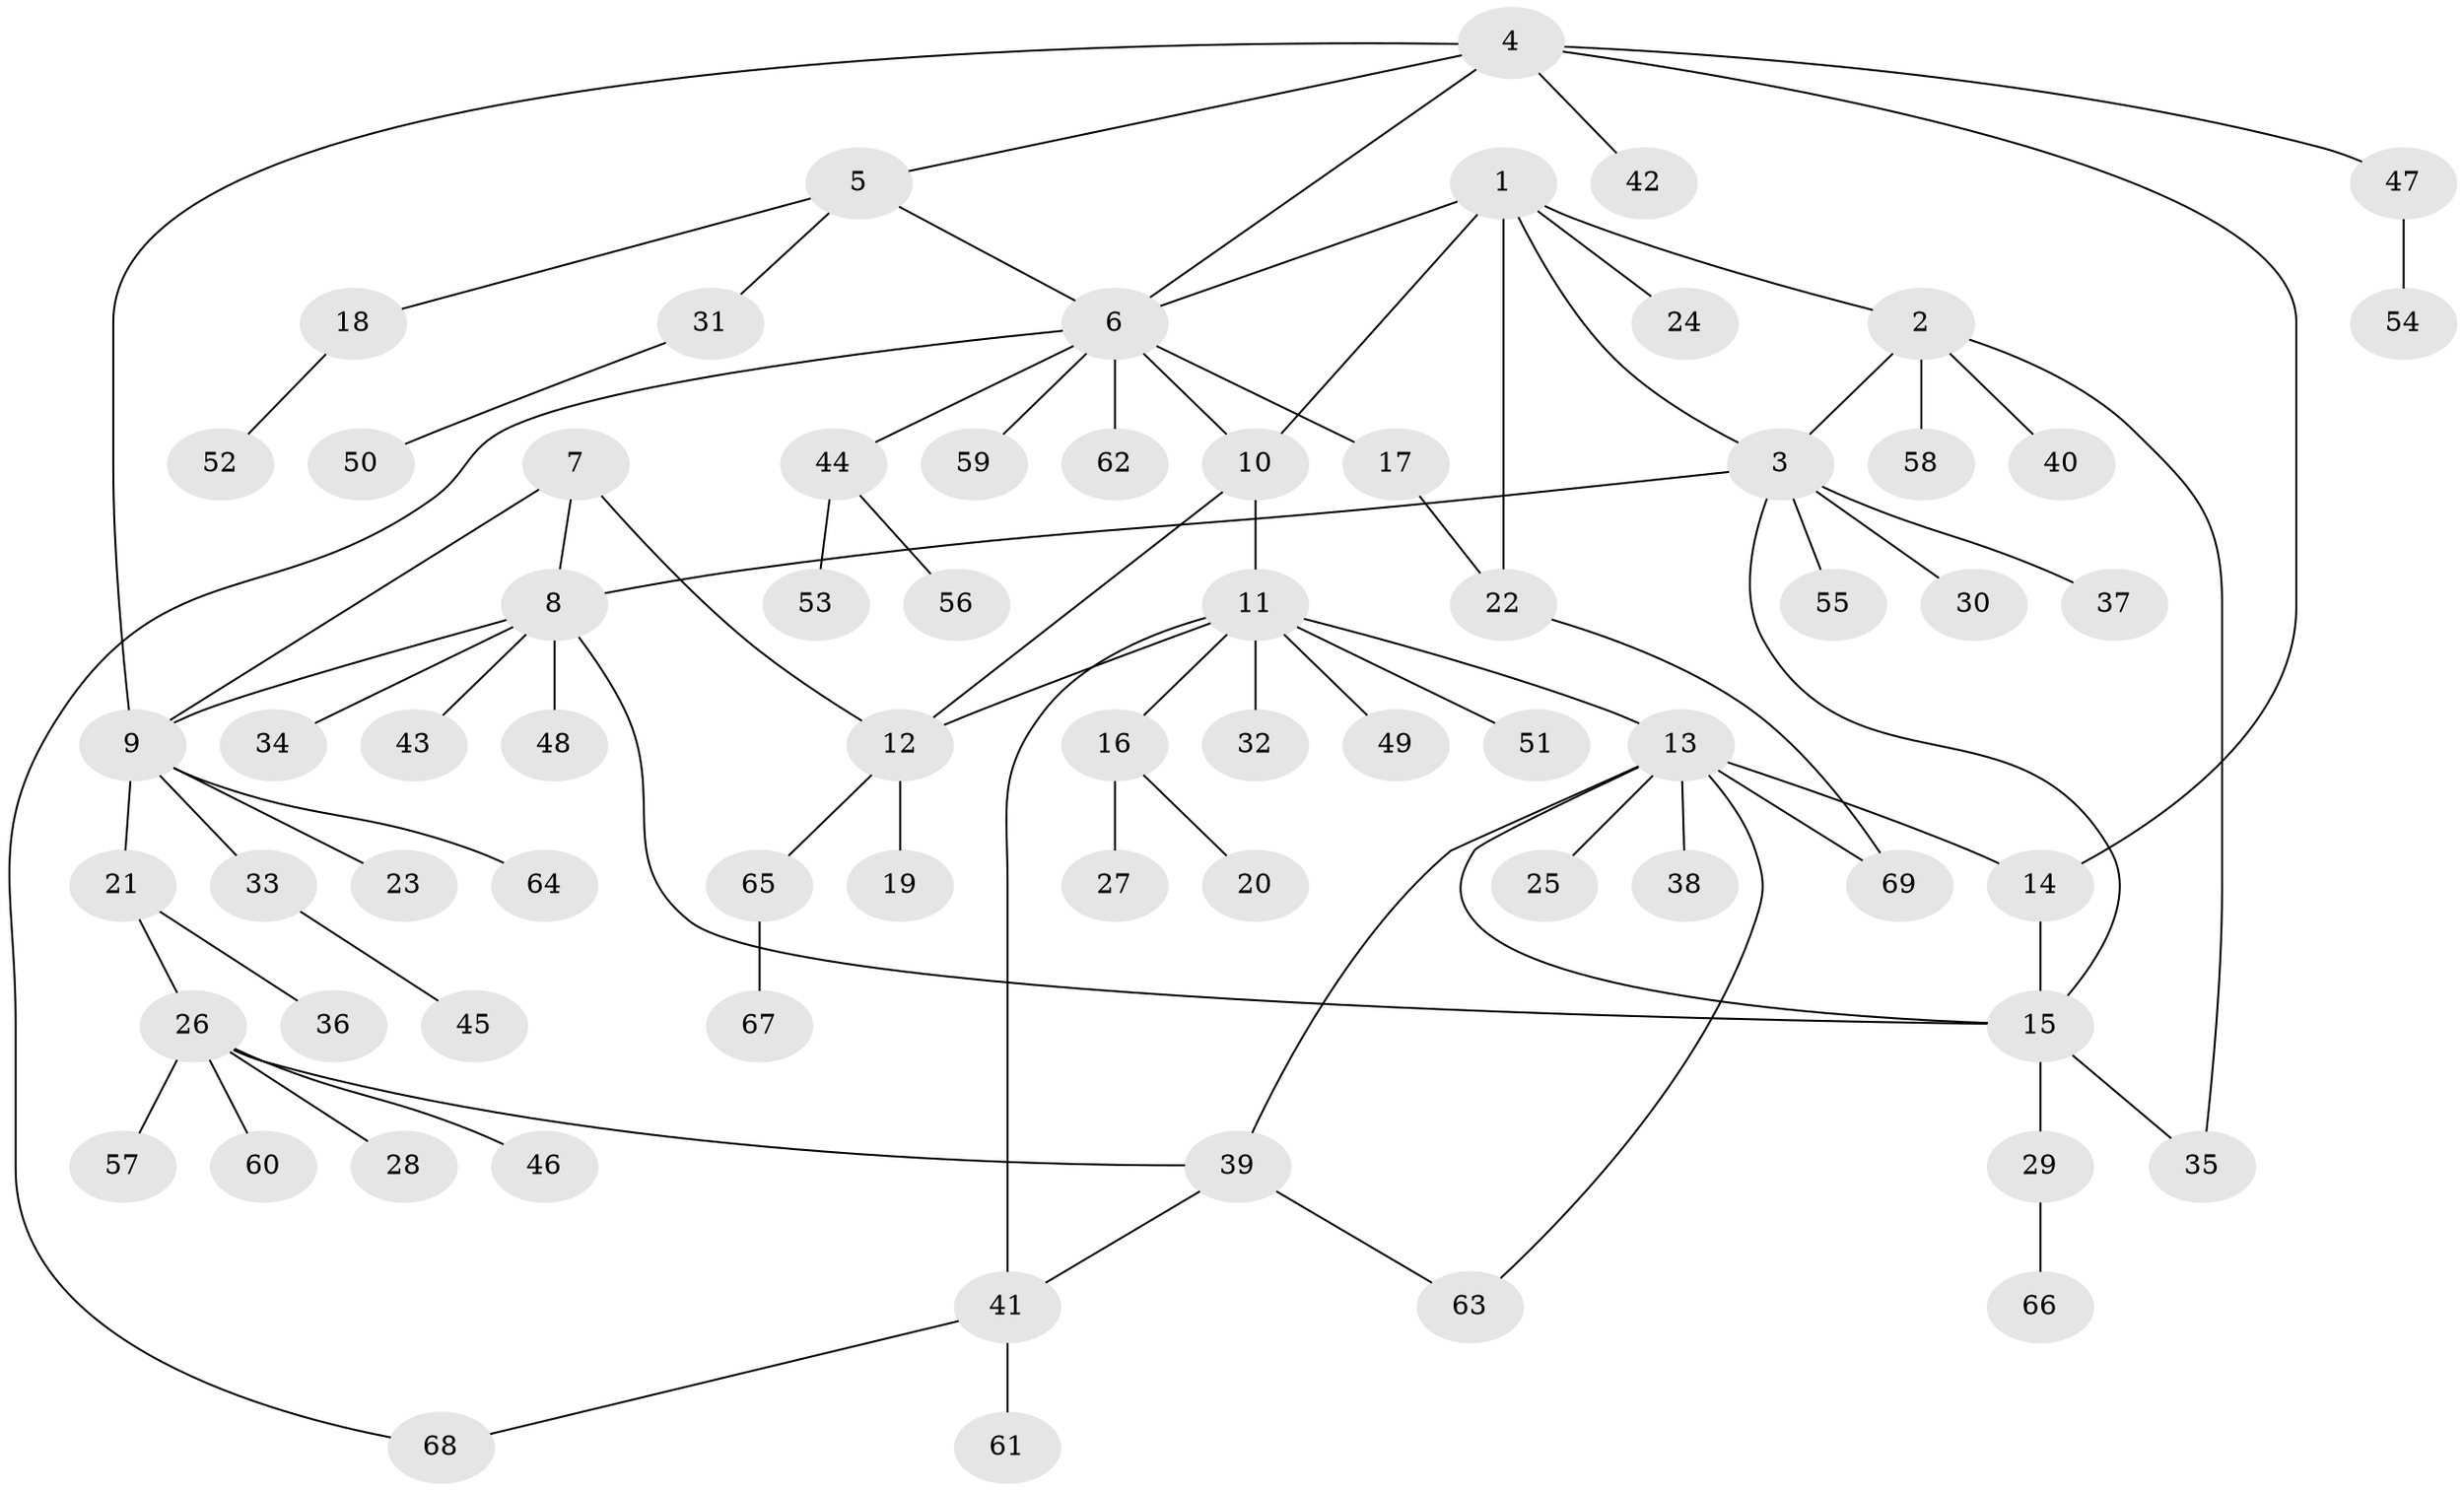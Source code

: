 // Generated by graph-tools (version 1.1) at 2025/26/03/09/25 03:26:40]
// undirected, 69 vertices, 86 edges
graph export_dot {
graph [start="1"]
  node [color=gray90,style=filled];
  1;
  2;
  3;
  4;
  5;
  6;
  7;
  8;
  9;
  10;
  11;
  12;
  13;
  14;
  15;
  16;
  17;
  18;
  19;
  20;
  21;
  22;
  23;
  24;
  25;
  26;
  27;
  28;
  29;
  30;
  31;
  32;
  33;
  34;
  35;
  36;
  37;
  38;
  39;
  40;
  41;
  42;
  43;
  44;
  45;
  46;
  47;
  48;
  49;
  50;
  51;
  52;
  53;
  54;
  55;
  56;
  57;
  58;
  59;
  60;
  61;
  62;
  63;
  64;
  65;
  66;
  67;
  68;
  69;
  1 -- 2;
  1 -- 3;
  1 -- 6;
  1 -- 10;
  1 -- 22;
  1 -- 24;
  2 -- 3;
  2 -- 35;
  2 -- 40;
  2 -- 58;
  3 -- 8;
  3 -- 15;
  3 -- 30;
  3 -- 37;
  3 -- 55;
  4 -- 5;
  4 -- 6;
  4 -- 9;
  4 -- 14;
  4 -- 42;
  4 -- 47;
  5 -- 6;
  5 -- 18;
  5 -- 31;
  6 -- 10;
  6 -- 17;
  6 -- 44;
  6 -- 59;
  6 -- 62;
  6 -- 68;
  7 -- 8;
  7 -- 9;
  7 -- 12;
  8 -- 9;
  8 -- 15;
  8 -- 34;
  8 -- 43;
  8 -- 48;
  9 -- 21;
  9 -- 23;
  9 -- 33;
  9 -- 64;
  10 -- 11;
  10 -- 12;
  11 -- 12;
  11 -- 13;
  11 -- 16;
  11 -- 32;
  11 -- 41;
  11 -- 49;
  11 -- 51;
  12 -- 19;
  12 -- 65;
  13 -- 14;
  13 -- 15;
  13 -- 25;
  13 -- 38;
  13 -- 39;
  13 -- 63;
  13 -- 69;
  14 -- 15;
  15 -- 29;
  15 -- 35;
  16 -- 20;
  16 -- 27;
  17 -- 22;
  18 -- 52;
  21 -- 26;
  21 -- 36;
  22 -- 69;
  26 -- 28;
  26 -- 39;
  26 -- 46;
  26 -- 57;
  26 -- 60;
  29 -- 66;
  31 -- 50;
  33 -- 45;
  39 -- 41;
  39 -- 63;
  41 -- 61;
  41 -- 68;
  44 -- 53;
  44 -- 56;
  47 -- 54;
  65 -- 67;
}
